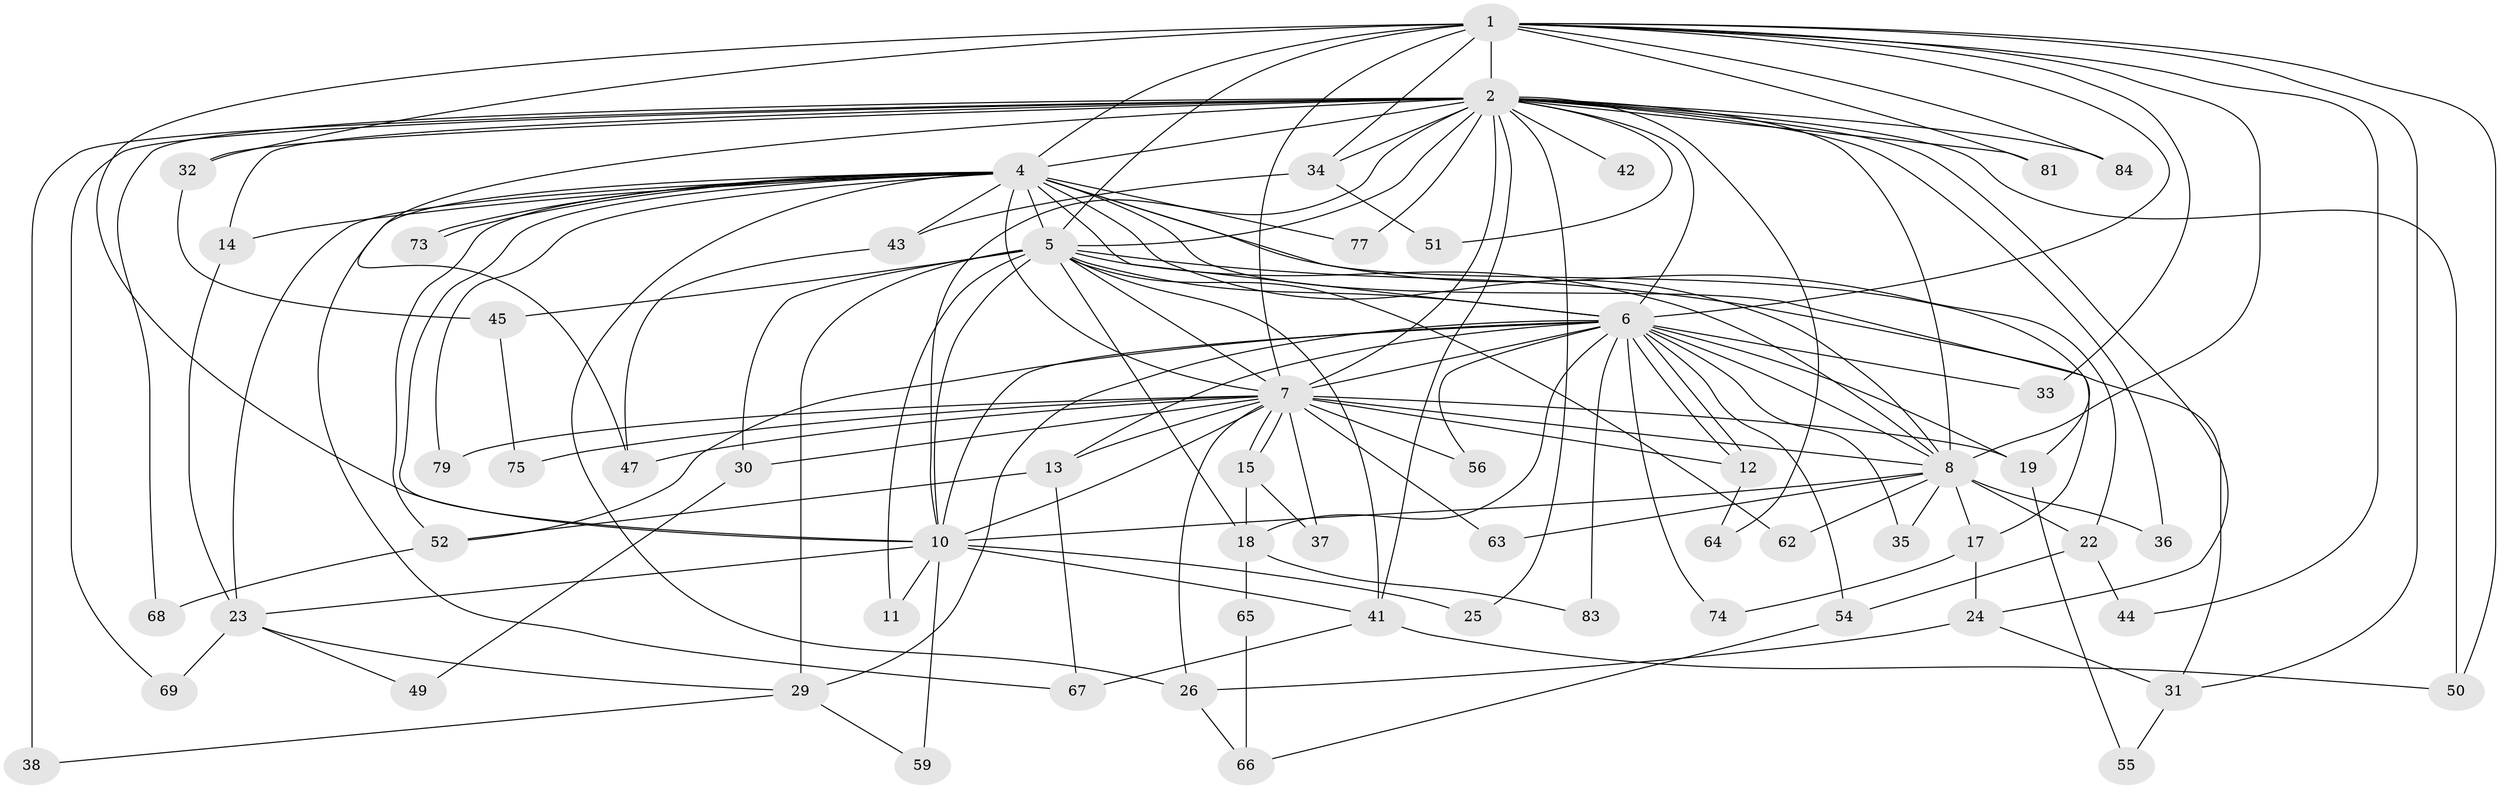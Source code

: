 // Generated by graph-tools (version 1.1) at 2025/51/02/27/25 19:51:53]
// undirected, 61 vertices, 145 edges
graph export_dot {
graph [start="1"]
  node [color=gray90,style=filled];
  1 [super="+21"];
  2 [super="+3"];
  4 [super="+28"];
  5 [super="+82"];
  6 [super="+60"];
  7 [super="+9"];
  8 [super="+16"];
  10 [super="+20"];
  11;
  12 [super="+70"];
  13;
  14;
  15;
  17 [super="+39"];
  18 [super="+57"];
  19 [super="+46"];
  22 [super="+40"];
  23 [super="+27"];
  24 [super="+48"];
  25;
  26 [super="+61"];
  29 [super="+58"];
  30;
  31;
  32;
  33;
  34;
  35;
  36;
  37;
  38 [super="+76"];
  41 [super="+72"];
  42;
  43;
  44;
  45;
  47 [super="+53"];
  49;
  50 [super="+71"];
  51;
  52 [super="+78"];
  54;
  55;
  56;
  59;
  62;
  63;
  64;
  65;
  66 [super="+85"];
  67 [super="+80"];
  68;
  69;
  73;
  74;
  75;
  77;
  79;
  81;
  83;
  84;
  1 -- 2 [weight=2];
  1 -- 4;
  1 -- 5;
  1 -- 6;
  1 -- 7 [weight=3];
  1 -- 8;
  1 -- 10;
  1 -- 31;
  1 -- 32;
  1 -- 33;
  1 -- 34;
  1 -- 44;
  1 -- 50;
  1 -- 81;
  1 -- 84;
  2 -- 4 [weight=3];
  2 -- 5 [weight=2];
  2 -- 6 [weight=2];
  2 -- 7 [weight=4];
  2 -- 8 [weight=3];
  2 -- 10 [weight=2];
  2 -- 32;
  2 -- 64;
  2 -- 68;
  2 -- 69;
  2 -- 14;
  2 -- 77;
  2 -- 81;
  2 -- 84;
  2 -- 24;
  2 -- 25;
  2 -- 34;
  2 -- 36;
  2 -- 38 [weight=2];
  2 -- 41;
  2 -- 42;
  2 -- 47;
  2 -- 51;
  2 -- 50;
  4 -- 5;
  4 -- 6;
  4 -- 7 [weight=2];
  4 -- 8;
  4 -- 10;
  4 -- 14;
  4 -- 17 [weight=2];
  4 -- 19;
  4 -- 23;
  4 -- 43;
  4 -- 67;
  4 -- 73;
  4 -- 73;
  4 -- 77;
  4 -- 79;
  4 -- 52;
  4 -- 22;
  4 -- 26;
  5 -- 6 [weight=2];
  5 -- 7 [weight=3];
  5 -- 8;
  5 -- 10;
  5 -- 11;
  5 -- 18;
  5 -- 29;
  5 -- 30;
  5 -- 31;
  5 -- 41;
  5 -- 45;
  5 -- 62;
  6 -- 7 [weight=2];
  6 -- 8;
  6 -- 10 [weight=2];
  6 -- 12;
  6 -- 12;
  6 -- 13;
  6 -- 33;
  6 -- 35;
  6 -- 54;
  6 -- 56;
  6 -- 83;
  6 -- 74;
  6 -- 19;
  6 -- 29;
  6 -- 52;
  6 -- 18;
  7 -- 8 [weight=2];
  7 -- 10 [weight=2];
  7 -- 13;
  7 -- 15;
  7 -- 15;
  7 -- 26;
  7 -- 37;
  7 -- 47;
  7 -- 63;
  7 -- 75;
  7 -- 79;
  7 -- 19;
  7 -- 56;
  7 -- 30;
  7 -- 12;
  8 -- 10;
  8 -- 17;
  8 -- 22 [weight=2];
  8 -- 35;
  8 -- 36;
  8 -- 63;
  8 -- 62;
  10 -- 11;
  10 -- 23;
  10 -- 25;
  10 -- 59;
  10 -- 41;
  12 -- 64;
  13 -- 52;
  13 -- 67;
  14 -- 23;
  15 -- 18;
  15 -- 37;
  17 -- 24;
  17 -- 74;
  18 -- 65 [weight=2];
  18 -- 83;
  19 -- 55;
  22 -- 54;
  22 -- 44;
  23 -- 69;
  23 -- 49;
  23 -- 29;
  24 -- 26;
  24 -- 31;
  26 -- 66;
  29 -- 38;
  29 -- 59;
  30 -- 49;
  31 -- 55;
  32 -- 45;
  34 -- 43;
  34 -- 51;
  41 -- 50;
  41 -- 67;
  43 -- 47;
  45 -- 75;
  52 -- 68;
  54 -- 66;
  65 -- 66;
}
